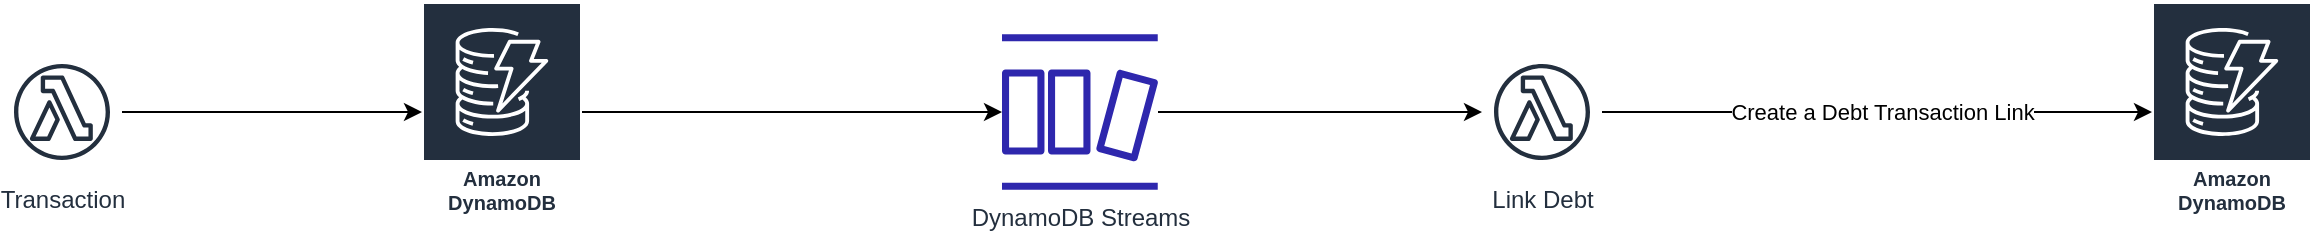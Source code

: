 <mxfile version="18.0.6" type="github">
  <diagram id="hObmTSGfALayqjZoPESj" name="Page-1">
    <mxGraphModel dx="1038" dy="487" grid="1" gridSize="10" guides="1" tooltips="1" connect="1" arrows="1" fold="1" page="1" pageScale="1" pageWidth="850" pageHeight="1100" math="0" shadow="0">
      <root>
        <mxCell id="0" />
        <mxCell id="1" parent="0" />
        <mxCell id="KQiesuTl8qTvYWLjfVIc-4" style="edgeStyle=orthogonalEdgeStyle;rounded=0;orthogonalLoop=1;jettySize=auto;html=1;" edge="1" parent="1" source="KQiesuTl8qTvYWLjfVIc-1" target="KQiesuTl8qTvYWLjfVIc-2">
          <mxGeometry relative="1" as="geometry" />
        </mxCell>
        <mxCell id="KQiesuTl8qTvYWLjfVIc-1" value="Transaction" style="sketch=0;outlineConnect=0;fontColor=#232F3E;gradientColor=none;strokeColor=#232F3E;fillColor=#ffffff;dashed=0;verticalLabelPosition=bottom;verticalAlign=top;align=center;html=1;fontSize=12;fontStyle=0;aspect=fixed;shape=mxgraph.aws4.resourceIcon;resIcon=mxgraph.aws4.lambda_function;" vertex="1" parent="1">
          <mxGeometry x="160" y="170" width="60" height="60" as="geometry" />
        </mxCell>
        <mxCell id="KQiesuTl8qTvYWLjfVIc-5" style="edgeStyle=orthogonalEdgeStyle;rounded=0;orthogonalLoop=1;jettySize=auto;html=1;" edge="1" parent="1" source="KQiesuTl8qTvYWLjfVIc-2" target="KQiesuTl8qTvYWLjfVIc-3">
          <mxGeometry relative="1" as="geometry" />
        </mxCell>
        <mxCell id="KQiesuTl8qTvYWLjfVIc-2" value="Amazon DynamoDB" style="sketch=0;outlineConnect=0;fontColor=#232F3E;gradientColor=none;strokeColor=#ffffff;fillColor=#232F3E;dashed=0;verticalLabelPosition=middle;verticalAlign=bottom;align=center;html=1;whiteSpace=wrap;fontSize=10;fontStyle=1;spacing=3;shape=mxgraph.aws4.productIcon;prIcon=mxgraph.aws4.dynamodb;" vertex="1" parent="1">
          <mxGeometry x="370" y="145" width="80" height="110" as="geometry" />
        </mxCell>
        <mxCell id="KQiesuTl8qTvYWLjfVIc-7" style="edgeStyle=orthogonalEdgeStyle;rounded=0;orthogonalLoop=1;jettySize=auto;html=1;" edge="1" parent="1" source="KQiesuTl8qTvYWLjfVIc-3" target="KQiesuTl8qTvYWLjfVIc-6">
          <mxGeometry relative="1" as="geometry" />
        </mxCell>
        <mxCell id="KQiesuTl8qTvYWLjfVIc-3" value="DynamoDB Streams" style="sketch=0;outlineConnect=0;fontColor=#232F3E;gradientColor=none;fillColor=#2E27AD;strokeColor=none;dashed=0;verticalLabelPosition=bottom;verticalAlign=top;align=center;html=1;fontSize=12;fontStyle=0;aspect=fixed;pointerEvents=1;shape=mxgraph.aws4.dynamodb_stream;" vertex="1" parent="1">
          <mxGeometry x="660" y="161" width="78" height="78" as="geometry" />
        </mxCell>
        <mxCell id="KQiesuTl8qTvYWLjfVIc-9" style="edgeStyle=orthogonalEdgeStyle;rounded=0;orthogonalLoop=1;jettySize=auto;html=1;" edge="1" parent="1" source="KQiesuTl8qTvYWLjfVIc-6" target="KQiesuTl8qTvYWLjfVIc-8">
          <mxGeometry relative="1" as="geometry" />
        </mxCell>
        <mxCell id="KQiesuTl8qTvYWLjfVIc-10" value="Create a Debt Transaction Link " style="edgeLabel;html=1;align=center;verticalAlign=middle;resizable=0;points=[];" vertex="1" connectable="0" parent="KQiesuTl8qTvYWLjfVIc-9">
          <mxGeometry x="0.184" y="-1" relative="1" as="geometry">
            <mxPoint x="-23" y="-1" as="offset" />
          </mxGeometry>
        </mxCell>
        <mxCell id="KQiesuTl8qTvYWLjfVIc-6" value="Link Debt" style="sketch=0;outlineConnect=0;fontColor=#232F3E;gradientColor=none;strokeColor=#232F3E;fillColor=#ffffff;dashed=0;verticalLabelPosition=bottom;verticalAlign=top;align=center;html=1;fontSize=12;fontStyle=0;aspect=fixed;shape=mxgraph.aws4.resourceIcon;resIcon=mxgraph.aws4.lambda_function;" vertex="1" parent="1">
          <mxGeometry x="900" y="170" width="60" height="60" as="geometry" />
        </mxCell>
        <mxCell id="KQiesuTl8qTvYWLjfVIc-8" value="Amazon DynamoDB" style="sketch=0;outlineConnect=0;fontColor=#232F3E;gradientColor=none;strokeColor=#ffffff;fillColor=#232F3E;dashed=0;verticalLabelPosition=middle;verticalAlign=bottom;align=center;html=1;whiteSpace=wrap;fontSize=10;fontStyle=1;spacing=3;shape=mxgraph.aws4.productIcon;prIcon=mxgraph.aws4.dynamodb;" vertex="1" parent="1">
          <mxGeometry x="1235" y="145" width="80" height="110" as="geometry" />
        </mxCell>
      </root>
    </mxGraphModel>
  </diagram>
</mxfile>
